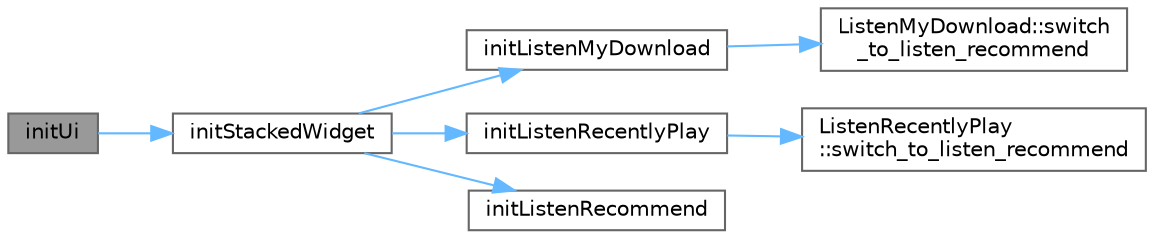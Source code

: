 digraph "initUi"
{
 // LATEX_PDF_SIZE
  bgcolor="transparent";
  edge [fontname=Helvetica,fontsize=10,labelfontname=Helvetica,labelfontsize=10];
  node [fontname=Helvetica,fontsize=10,shape=box,height=0.2,width=0.4];
  rankdir="LR";
  Node1 [id="Node000001",label="initUi",height=0.2,width=0.4,color="gray40", fillcolor="grey60", style="filled", fontcolor="black",tooltip="初始化界面"];
  Node1 -> Node2 [id="edge1_Node000001_Node000002",color="steelblue1",style="solid",tooltip=" "];
  Node2 [id="Node000002",label="initStackedWidget",height=0.2,width=0.4,color="grey40", fillcolor="white", style="filled",URL="$class_listen_book.html#a0880fc715278119401b0b218adc8ade6",tooltip="初始化堆栈窗口"];
  Node2 -> Node3 [id="edge2_Node000002_Node000003",color="steelblue1",style="solid",tooltip=" "];
  Node3 [id="Node000003",label="initListenMyDownload",height=0.2,width=0.4,color="grey40", fillcolor="white", style="filled",URL="$class_listen_book.html#a614e5c5f4b2fecacfe56bebf36d420de",tooltip="初始化下载页面"];
  Node3 -> Node4 [id="edge3_Node000003_Node000004",color="steelblue1",style="solid",tooltip=" "];
  Node4 [id="Node000004",label="ListenMyDownload::switch\l_to_listen_recommend",height=0.2,width=0.4,color="grey40", fillcolor="white", style="filled",URL="$class_listen_my_download.html#af44543145a2cd731ad74ad4f63170846",tooltip="切换到推荐界面的信号"];
  Node2 -> Node5 [id="edge4_Node000002_Node000005",color="steelblue1",style="solid",tooltip=" "];
  Node5 [id="Node000005",label="initListenRecentlyPlay",height=0.2,width=0.4,color="grey40", fillcolor="white", style="filled",URL="$class_listen_book.html#a62140c04b348362b7f74928e164fcd88",tooltip="初始化最近播放页面"];
  Node5 -> Node6 [id="edge5_Node000005_Node000006",color="steelblue1",style="solid",tooltip=" "];
  Node6 [id="Node000006",label="ListenRecentlyPlay\l::switch_to_listen_recommend",height=0.2,width=0.4,color="grey40", fillcolor="white", style="filled",URL="$class_listen_recently_play.html#af44543145a2cd731ad74ad4f63170846",tooltip="切换到推荐界面的信号"];
  Node2 -> Node7 [id="edge6_Node000002_Node000007",color="steelblue1",style="solid",tooltip=" "];
  Node7 [id="Node000007",label="initListenRecommend",height=0.2,width=0.4,color="grey40", fillcolor="white", style="filled",URL="$class_listen_book.html#aee60ad0dafe6fffba70ee8e356ba72d2",tooltip="初始化推荐页面"];
}
